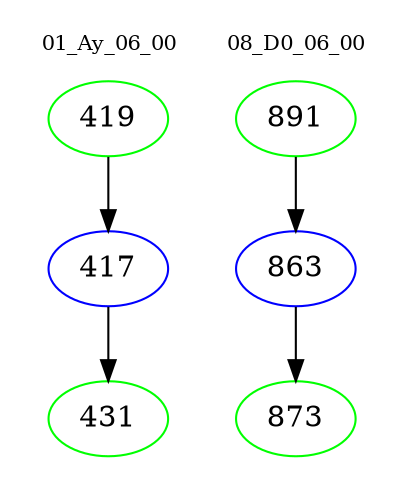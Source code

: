 digraph{
subgraph cluster_0 {
color = white
label = "01_Ay_06_00";
fontsize=10;
T0_419 [label="419", color="green"]
T0_419 -> T0_417 [color="black"]
T0_417 [label="417", color="blue"]
T0_417 -> T0_431 [color="black"]
T0_431 [label="431", color="green"]
}
subgraph cluster_1 {
color = white
label = "08_D0_06_00";
fontsize=10;
T1_891 [label="891", color="green"]
T1_891 -> T1_863 [color="black"]
T1_863 [label="863", color="blue"]
T1_863 -> T1_873 [color="black"]
T1_873 [label="873", color="green"]
}
}
